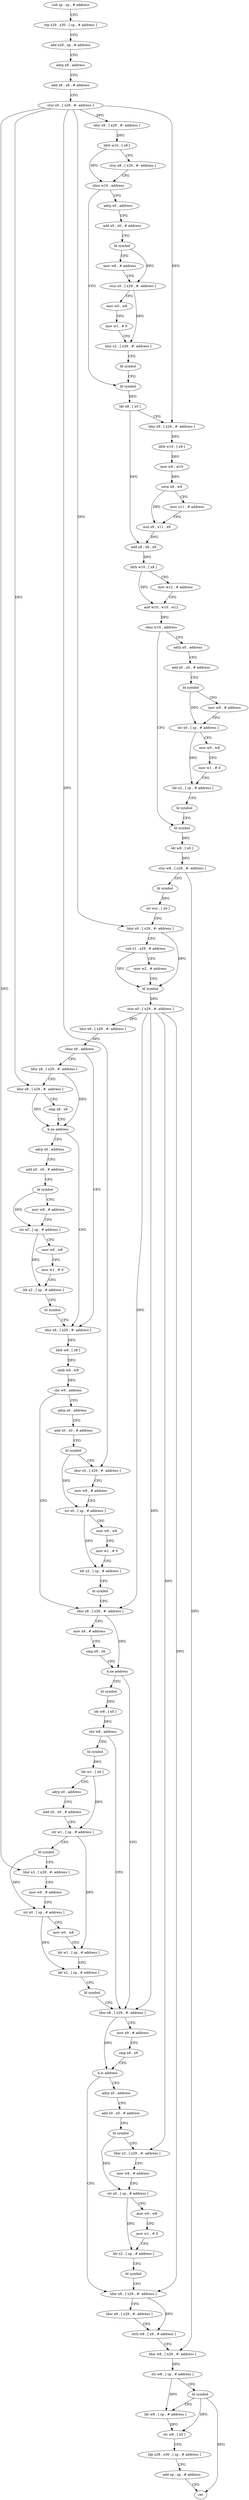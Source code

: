 digraph "func" {
"4249716" [label = "sub sp , sp , # address" ]
"4249720" [label = "stp x29 , x30 , [ sp , # address ]" ]
"4249724" [label = "add x29 , sp , # address" ]
"4249728" [label = "adrp x8 , address" ]
"4249732" [label = "add x8 , x8 , # address" ]
"4249736" [label = "stur x0 , [ x29 , #- address ]" ]
"4249740" [label = "ldur x9 , [ x29 , #- address ]" ]
"4249744" [label = "ldrb w10 , [ x9 ]" ]
"4249748" [label = "stur x8 , [ x29 , #- address ]" ]
"4249752" [label = "cbnz w10 , address" ]
"4249792" [label = "bl symbol" ]
"4249756" [label = "adrp x0 , address" ]
"4249796" [label = "ldr x8 , [ x0 ]" ]
"4249800" [label = "ldur x9 , [ x29 , #- address ]" ]
"4249804" [label = "ldrb w10 , [ x9 ]" ]
"4249808" [label = "mov w9 , w10" ]
"4249812" [label = "sxtw x9 , w9" ]
"4249816" [label = "mov x11 , # address" ]
"4249820" [label = "mul x9 , x11 , x9" ]
"4249824" [label = "add x8 , x8 , x9" ]
"4249828" [label = "ldrh w10 , [ x8 ]" ]
"4249832" [label = "mov w12 , # address" ]
"4249836" [label = "and w10 , w10 , w12" ]
"4249840" [label = "cbnz w10 , address" ]
"4249880" [label = "bl symbol" ]
"4249844" [label = "adrp x0 , address" ]
"4249760" [label = "add x0 , x0 , # address" ]
"4249764" [label = "bl symbol" ]
"4249768" [label = "mov w8 , # address" ]
"4249772" [label = "stur x0 , [ x29 , #- address ]" ]
"4249776" [label = "mov w0 , w8" ]
"4249780" [label = "mov w1 , # 0" ]
"4249784" [label = "ldur x2 , [ x29 , #- address ]" ]
"4249788" [label = "bl symbol" ]
"4249884" [label = "ldr w8 , [ x0 ]" ]
"4249888" [label = "stur w8 , [ x29 , #- address ]" ]
"4249892" [label = "bl symbol" ]
"4249896" [label = "str wzr , [ x0 ]" ]
"4249900" [label = "ldur x0 , [ x29 , #- address ]" ]
"4249904" [label = "sub x1 , x29 , # address" ]
"4249908" [label = "mov w2 , # address" ]
"4249912" [label = "bl symbol" ]
"4249916" [label = "stur x0 , [ x29 , #- address ]" ]
"4249920" [label = "ldur x9 , [ x29 , #- address ]" ]
"4249924" [label = "cbnz x9 , address" ]
"4249980" [label = "ldur x8 , [ x29 , #- address ]" ]
"4249928" [label = "ldur x8 , [ x29 , #- address ]" ]
"4249848" [label = "add x0 , x0 , # address" ]
"4249852" [label = "bl symbol" ]
"4249856" [label = "mov w8 , # address" ]
"4249860" [label = "str x0 , [ sp , # address ]" ]
"4249864" [label = "mov w0 , w8" ]
"4249868" [label = "mov w1 , # 0" ]
"4249872" [label = "ldr x2 , [ sp , # address ]" ]
"4249876" [label = "bl symbol" ]
"4249984" [label = "ldrb w9 , [ x8 ]" ]
"4249988" [label = "uxtb w9 , w9" ]
"4249992" [label = "cbz w9 , address" ]
"4250036" [label = "ldur x8 , [ x29 , #- address ]" ]
"4249996" [label = "adrp x0 , address" ]
"4249932" [label = "ldur x9 , [ x29 , #- address ]" ]
"4249936" [label = "cmp x8 , x9" ]
"4249940" [label = "b.ne address" ]
"4249944" [label = "adrp x0 , address" ]
"4250040" [label = "mov x9 , # address" ]
"4250044" [label = "cmp x9 , x8" ]
"4250048" [label = "b.ne address" ]
"4250116" [label = "ldur x8 , [ x29 , #- address ]" ]
"4250052" [label = "bl symbol" ]
"4250000" [label = "add x0 , x0 , # address" ]
"4250004" [label = "bl symbol" ]
"4250008" [label = "ldur x3 , [ x29 , #- address ]" ]
"4250012" [label = "mov w8 , # address" ]
"4250016" [label = "str x0 , [ sp , # address ]" ]
"4250020" [label = "mov w0 , w8" ]
"4250024" [label = "mov w1 , # 0" ]
"4250028" [label = "ldr x2 , [ sp , # address ]" ]
"4250032" [label = "bl symbol" ]
"4249948" [label = "add x0 , x0 , # address" ]
"4249952" [label = "bl symbol" ]
"4249956" [label = "mov w8 , # address" ]
"4249960" [label = "str x0 , [ sp , # address ]" ]
"4249964" [label = "mov w0 , w8" ]
"4249968" [label = "mov w1 , # 0" ]
"4249972" [label = "ldr x2 , [ sp , # address ]" ]
"4249976" [label = "bl symbol" ]
"4250120" [label = "mov x9 , # address" ]
"4250124" [label = "cmp x8 , x9" ]
"4250128" [label = "b.ls address" ]
"4250172" [label = "ldur x8 , [ x29 , #- address ]" ]
"4250132" [label = "adrp x0 , address" ]
"4250056" [label = "ldr w8 , [ x0 ]" ]
"4250060" [label = "cbz w8 , address" ]
"4250064" [label = "bl symbol" ]
"4250176" [label = "ldur x9 , [ x29 , #- address ]" ]
"4250180" [label = "strh w8 , [ x9 , # address ]" ]
"4250184" [label = "ldur w8 , [ x29 , #- address ]" ]
"4250188" [label = "str w8 , [ sp , # address ]" ]
"4250192" [label = "bl symbol" ]
"4250196" [label = "ldr w8 , [ sp , # address ]" ]
"4250200" [label = "str w8 , [ x0 ]" ]
"4250204" [label = "ldp x29 , x30 , [ sp , # address ]" ]
"4250208" [label = "add sp , sp , # address" ]
"4250212" [label = "ret" ]
"4250136" [label = "add x0 , x0 , # address" ]
"4250140" [label = "bl symbol" ]
"4250144" [label = "ldur x3 , [ x29 , #- address ]" ]
"4250148" [label = "mov w8 , # address" ]
"4250152" [label = "str x0 , [ sp , # address ]" ]
"4250156" [label = "mov w0 , w8" ]
"4250160" [label = "mov w1 , # 0" ]
"4250164" [label = "ldr x2 , [ sp , # address ]" ]
"4250168" [label = "bl symbol" ]
"4250068" [label = "ldr w1 , [ x0 ]" ]
"4250072" [label = "adrp x0 , address" ]
"4250076" [label = "add x0 , x0 , # address" ]
"4250080" [label = "str w1 , [ sp , # address ]" ]
"4250084" [label = "bl symbol" ]
"4250088" [label = "ldur x3 , [ x29 , #- address ]" ]
"4250092" [label = "mov w8 , # address" ]
"4250096" [label = "str x0 , [ sp , # address ]" ]
"4250100" [label = "mov w0 , w8" ]
"4250104" [label = "ldr w1 , [ sp , # address ]" ]
"4250108" [label = "ldr x2 , [ sp , # address ]" ]
"4250112" [label = "bl symbol" ]
"4249716" -> "4249720" [ label = "CFG" ]
"4249720" -> "4249724" [ label = "CFG" ]
"4249724" -> "4249728" [ label = "CFG" ]
"4249728" -> "4249732" [ label = "CFG" ]
"4249732" -> "4249736" [ label = "CFG" ]
"4249736" -> "4249740" [ label = "DFG" ]
"4249736" -> "4249800" [ label = "DFG" ]
"4249736" -> "4249900" [ label = "DFG" ]
"4249736" -> "4249932" [ label = "DFG" ]
"4249736" -> "4250008" [ label = "DFG" ]
"4249736" -> "4250088" [ label = "DFG" ]
"4249740" -> "4249744" [ label = "DFG" ]
"4249744" -> "4249748" [ label = "CFG" ]
"4249744" -> "4249752" [ label = "DFG" ]
"4249748" -> "4249752" [ label = "CFG" ]
"4249752" -> "4249792" [ label = "CFG" ]
"4249752" -> "4249756" [ label = "CFG" ]
"4249792" -> "4249796" [ label = "DFG" ]
"4249756" -> "4249760" [ label = "CFG" ]
"4249796" -> "4249800" [ label = "CFG" ]
"4249796" -> "4249824" [ label = "DFG" ]
"4249800" -> "4249804" [ label = "DFG" ]
"4249804" -> "4249808" [ label = "DFG" ]
"4249808" -> "4249812" [ label = "DFG" ]
"4249812" -> "4249816" [ label = "CFG" ]
"4249812" -> "4249820" [ label = "DFG" ]
"4249816" -> "4249820" [ label = "CFG" ]
"4249820" -> "4249824" [ label = "DFG" ]
"4249824" -> "4249828" [ label = "DFG" ]
"4249828" -> "4249832" [ label = "CFG" ]
"4249828" -> "4249836" [ label = "DFG" ]
"4249832" -> "4249836" [ label = "CFG" ]
"4249836" -> "4249840" [ label = "DFG" ]
"4249840" -> "4249880" [ label = "CFG" ]
"4249840" -> "4249844" [ label = "CFG" ]
"4249880" -> "4249884" [ label = "DFG" ]
"4249844" -> "4249848" [ label = "CFG" ]
"4249760" -> "4249764" [ label = "CFG" ]
"4249764" -> "4249768" [ label = "CFG" ]
"4249764" -> "4249772" [ label = "DFG" ]
"4249768" -> "4249772" [ label = "CFG" ]
"4249772" -> "4249776" [ label = "CFG" ]
"4249772" -> "4249784" [ label = "DFG" ]
"4249776" -> "4249780" [ label = "CFG" ]
"4249780" -> "4249784" [ label = "CFG" ]
"4249784" -> "4249788" [ label = "CFG" ]
"4249788" -> "4249792" [ label = "CFG" ]
"4249884" -> "4249888" [ label = "DFG" ]
"4249888" -> "4249892" [ label = "CFG" ]
"4249888" -> "4250184" [ label = "DFG" ]
"4249892" -> "4249896" [ label = "DFG" ]
"4249896" -> "4249900" [ label = "CFG" ]
"4249900" -> "4249904" [ label = "CFG" ]
"4249900" -> "4249912" [ label = "DFG" ]
"4249904" -> "4249908" [ label = "CFG" ]
"4249904" -> "4249912" [ label = "DFG" ]
"4249908" -> "4249912" [ label = "CFG" ]
"4249912" -> "4249916" [ label = "DFG" ]
"4249916" -> "4249920" [ label = "DFG" ]
"4249916" -> "4250036" [ label = "DFG" ]
"4249916" -> "4250116" [ label = "DFG" ]
"4249916" -> "4250172" [ label = "DFG" ]
"4249916" -> "4250144" [ label = "DFG" ]
"4249920" -> "4249924" [ label = "DFG" ]
"4249924" -> "4249980" [ label = "CFG" ]
"4249924" -> "4249928" [ label = "CFG" ]
"4249980" -> "4249984" [ label = "DFG" ]
"4249928" -> "4249932" [ label = "CFG" ]
"4249928" -> "4249940" [ label = "DFG" ]
"4249848" -> "4249852" [ label = "CFG" ]
"4249852" -> "4249856" [ label = "CFG" ]
"4249852" -> "4249860" [ label = "DFG" ]
"4249856" -> "4249860" [ label = "CFG" ]
"4249860" -> "4249864" [ label = "CFG" ]
"4249860" -> "4249872" [ label = "DFG" ]
"4249864" -> "4249868" [ label = "CFG" ]
"4249868" -> "4249872" [ label = "CFG" ]
"4249872" -> "4249876" [ label = "CFG" ]
"4249876" -> "4249880" [ label = "CFG" ]
"4249984" -> "4249988" [ label = "DFG" ]
"4249988" -> "4249992" [ label = "DFG" ]
"4249992" -> "4250036" [ label = "CFG" ]
"4249992" -> "4249996" [ label = "CFG" ]
"4250036" -> "4250040" [ label = "CFG" ]
"4250036" -> "4250048" [ label = "DFG" ]
"4249996" -> "4250000" [ label = "CFG" ]
"4249932" -> "4249936" [ label = "CFG" ]
"4249932" -> "4249940" [ label = "DFG" ]
"4249936" -> "4249940" [ label = "CFG" ]
"4249940" -> "4249980" [ label = "CFG" ]
"4249940" -> "4249944" [ label = "CFG" ]
"4249944" -> "4249948" [ label = "CFG" ]
"4250040" -> "4250044" [ label = "CFG" ]
"4250044" -> "4250048" [ label = "CFG" ]
"4250048" -> "4250116" [ label = "CFG" ]
"4250048" -> "4250052" [ label = "CFG" ]
"4250116" -> "4250120" [ label = "CFG" ]
"4250116" -> "4250128" [ label = "DFG" ]
"4250052" -> "4250056" [ label = "DFG" ]
"4250000" -> "4250004" [ label = "CFG" ]
"4250004" -> "4250008" [ label = "CFG" ]
"4250004" -> "4250016" [ label = "DFG" ]
"4250008" -> "4250012" [ label = "CFG" ]
"4250012" -> "4250016" [ label = "CFG" ]
"4250016" -> "4250020" [ label = "CFG" ]
"4250016" -> "4250028" [ label = "DFG" ]
"4250020" -> "4250024" [ label = "CFG" ]
"4250024" -> "4250028" [ label = "CFG" ]
"4250028" -> "4250032" [ label = "CFG" ]
"4250032" -> "4250036" [ label = "CFG" ]
"4249948" -> "4249952" [ label = "CFG" ]
"4249952" -> "4249956" [ label = "CFG" ]
"4249952" -> "4249960" [ label = "DFG" ]
"4249956" -> "4249960" [ label = "CFG" ]
"4249960" -> "4249964" [ label = "CFG" ]
"4249960" -> "4249972" [ label = "DFG" ]
"4249964" -> "4249968" [ label = "CFG" ]
"4249968" -> "4249972" [ label = "CFG" ]
"4249972" -> "4249976" [ label = "CFG" ]
"4249976" -> "4249980" [ label = "CFG" ]
"4250120" -> "4250124" [ label = "CFG" ]
"4250124" -> "4250128" [ label = "CFG" ]
"4250128" -> "4250172" [ label = "CFG" ]
"4250128" -> "4250132" [ label = "CFG" ]
"4250172" -> "4250176" [ label = "CFG" ]
"4250172" -> "4250180" [ label = "DFG" ]
"4250132" -> "4250136" [ label = "CFG" ]
"4250056" -> "4250060" [ label = "DFG" ]
"4250060" -> "4250116" [ label = "CFG" ]
"4250060" -> "4250064" [ label = "CFG" ]
"4250064" -> "4250068" [ label = "DFG" ]
"4250176" -> "4250180" [ label = "CFG" ]
"4250180" -> "4250184" [ label = "CFG" ]
"4250184" -> "4250188" [ label = "DFG" ]
"4250188" -> "4250192" [ label = "CFG" ]
"4250188" -> "4250196" [ label = "DFG" ]
"4250192" -> "4250196" [ label = "CFG" ]
"4250192" -> "4250200" [ label = "DFG" ]
"4250192" -> "4250212" [ label = "DFG" ]
"4250196" -> "4250200" [ label = "DFG" ]
"4250200" -> "4250204" [ label = "CFG" ]
"4250204" -> "4250208" [ label = "CFG" ]
"4250208" -> "4250212" [ label = "CFG" ]
"4250136" -> "4250140" [ label = "CFG" ]
"4250140" -> "4250144" [ label = "CFG" ]
"4250140" -> "4250152" [ label = "DFG" ]
"4250144" -> "4250148" [ label = "CFG" ]
"4250148" -> "4250152" [ label = "CFG" ]
"4250152" -> "4250156" [ label = "CFG" ]
"4250152" -> "4250164" [ label = "DFG" ]
"4250156" -> "4250160" [ label = "CFG" ]
"4250160" -> "4250164" [ label = "CFG" ]
"4250164" -> "4250168" [ label = "CFG" ]
"4250168" -> "4250172" [ label = "CFG" ]
"4250068" -> "4250072" [ label = "CFG" ]
"4250068" -> "4250080" [ label = "DFG" ]
"4250072" -> "4250076" [ label = "CFG" ]
"4250076" -> "4250080" [ label = "CFG" ]
"4250080" -> "4250084" [ label = "CFG" ]
"4250080" -> "4250104" [ label = "DFG" ]
"4250084" -> "4250088" [ label = "CFG" ]
"4250084" -> "4250096" [ label = "DFG" ]
"4250088" -> "4250092" [ label = "CFG" ]
"4250092" -> "4250096" [ label = "CFG" ]
"4250096" -> "4250100" [ label = "CFG" ]
"4250096" -> "4250108" [ label = "DFG" ]
"4250100" -> "4250104" [ label = "CFG" ]
"4250104" -> "4250108" [ label = "CFG" ]
"4250108" -> "4250112" [ label = "CFG" ]
"4250112" -> "4250116" [ label = "CFG" ]
}
